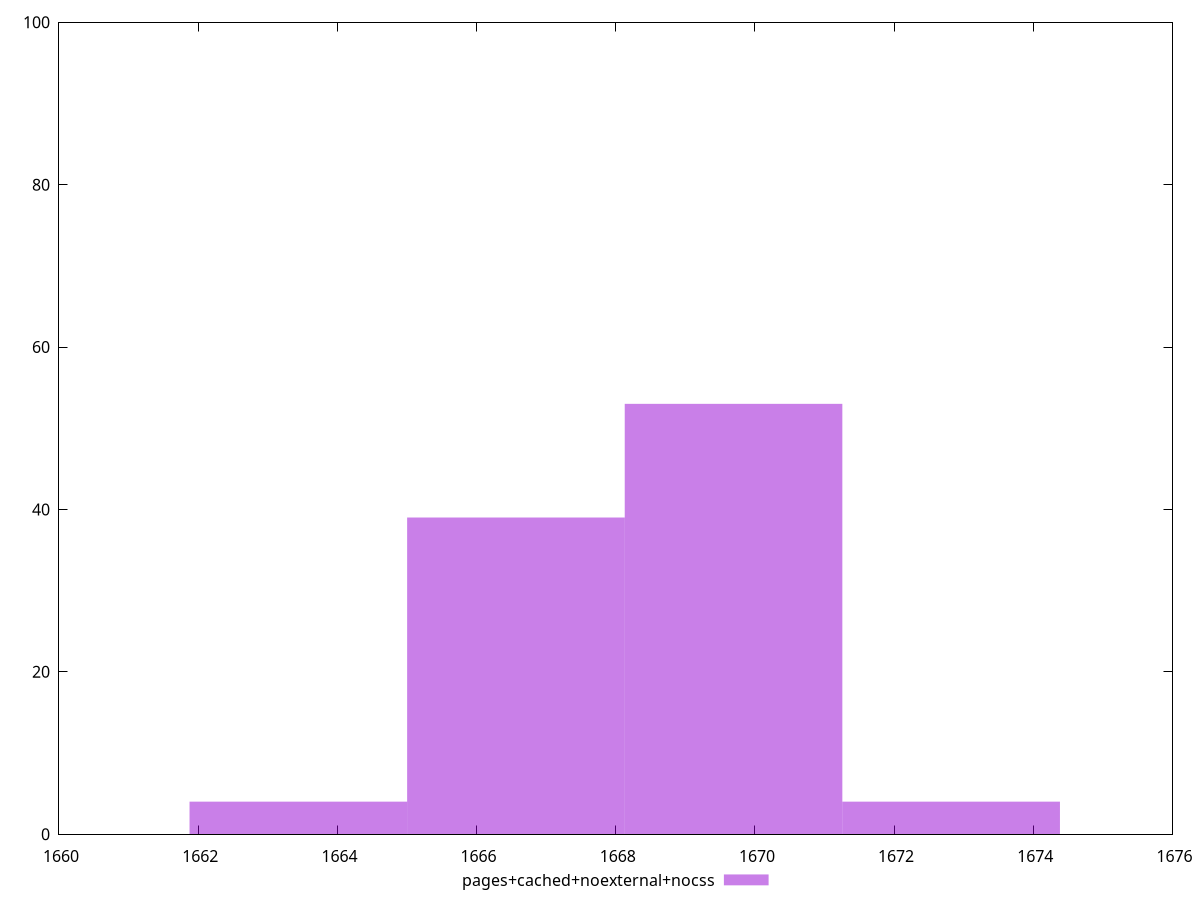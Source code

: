 reset
set terminal svg size 640, 490 enhanced background rgb 'white'
set output "report_00007_2020-12-11T15:55:29.892Z/speed-index/comparison/histogram/9_vs_10.svg"

$pagesCachedNoexternalNocss <<EOF
1669.6925792928828 53
1666.5658141631209 39
1663.439049033359 4
1672.819344422645 4
EOF

set key outside below
set boxwidth 3.126765129761953
set yrange [0:100]
set style fill transparent solid 0.5 noborder

plot \
  $pagesCachedNoexternalNocss title "pages+cached+noexternal+nocss" with boxes, \


reset